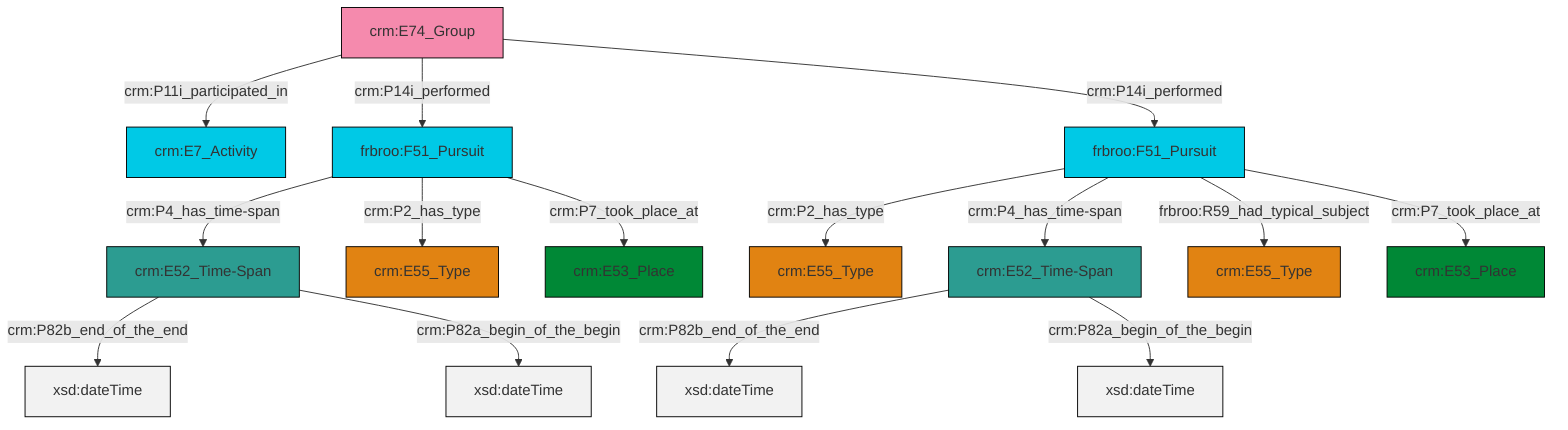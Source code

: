 graph TD
classDef Literal fill:#f2f2f2,stroke:#000000;
classDef CRM_Entity fill:#FFFFFF,stroke:#000000;
classDef Temporal_Entity fill:#00C9E6, stroke:#000000;
classDef Type fill:#E18312, stroke:#000000;
classDef Time-Span fill:#2C9C91, stroke:#000000;
classDef Appellation fill:#FFEB7F, stroke:#000000;
classDef Place fill:#008836, stroke:#000000;
classDef Persistent_Item fill:#B266B2, stroke:#000000;
classDef Conceptual_Object fill:#FFD700, stroke:#000000;
classDef Physical_Thing fill:#D2B48C, stroke:#000000;
classDef Actor fill:#f58aad, stroke:#000000;
classDef PC_Classes fill:#4ce600, stroke:#000000;
classDef Multi fill:#cccccc,stroke:#000000;

0["crm:E74_Group"]:::Actor -->|crm:P11i_participated_in| 1["crm:E7_Activity"]:::Temporal_Entity
0["crm:E74_Group"]:::Actor -->|crm:P14i_performed| 2["frbroo:F51_Pursuit"]:::Temporal_Entity
7["frbroo:F51_Pursuit"]:::Temporal_Entity -->|crm:P2_has_type| 8["crm:E55_Type"]:::Type
9["crm:E52_Time-Span"]:::Time-Span -->|crm:P82b_end_of_the_end| 16[xsd:dateTime]:::Literal
20["crm:E52_Time-Span"]:::Time-Span -->|crm:P82b_end_of_the_end| 21[xsd:dateTime]:::Literal
2["frbroo:F51_Pursuit"]:::Temporal_Entity -->|crm:P4_has_time-span| 9["crm:E52_Time-Span"]:::Time-Span
2["frbroo:F51_Pursuit"]:::Temporal_Entity -->|crm:P2_has_type| 5["crm:E55_Type"]:::Type
7["frbroo:F51_Pursuit"]:::Temporal_Entity -->|crm:P4_has_time-span| 20["crm:E52_Time-Span"]:::Time-Span
2["frbroo:F51_Pursuit"]:::Temporal_Entity -->|crm:P7_took_place_at| 18["crm:E53_Place"]:::Place
7["frbroo:F51_Pursuit"]:::Temporal_Entity -->|frbroo:R59_had_typical_subject| 14["crm:E55_Type"]:::Type
20["crm:E52_Time-Span"]:::Time-Span -->|crm:P82a_begin_of_the_begin| 25[xsd:dateTime]:::Literal
9["crm:E52_Time-Span"]:::Time-Span -->|crm:P82a_begin_of_the_begin| 26[xsd:dateTime]:::Literal
0["crm:E74_Group"]:::Actor -->|crm:P14i_performed| 7["frbroo:F51_Pursuit"]:::Temporal_Entity
7["frbroo:F51_Pursuit"]:::Temporal_Entity -->|crm:P7_took_place_at| 12["crm:E53_Place"]:::Place